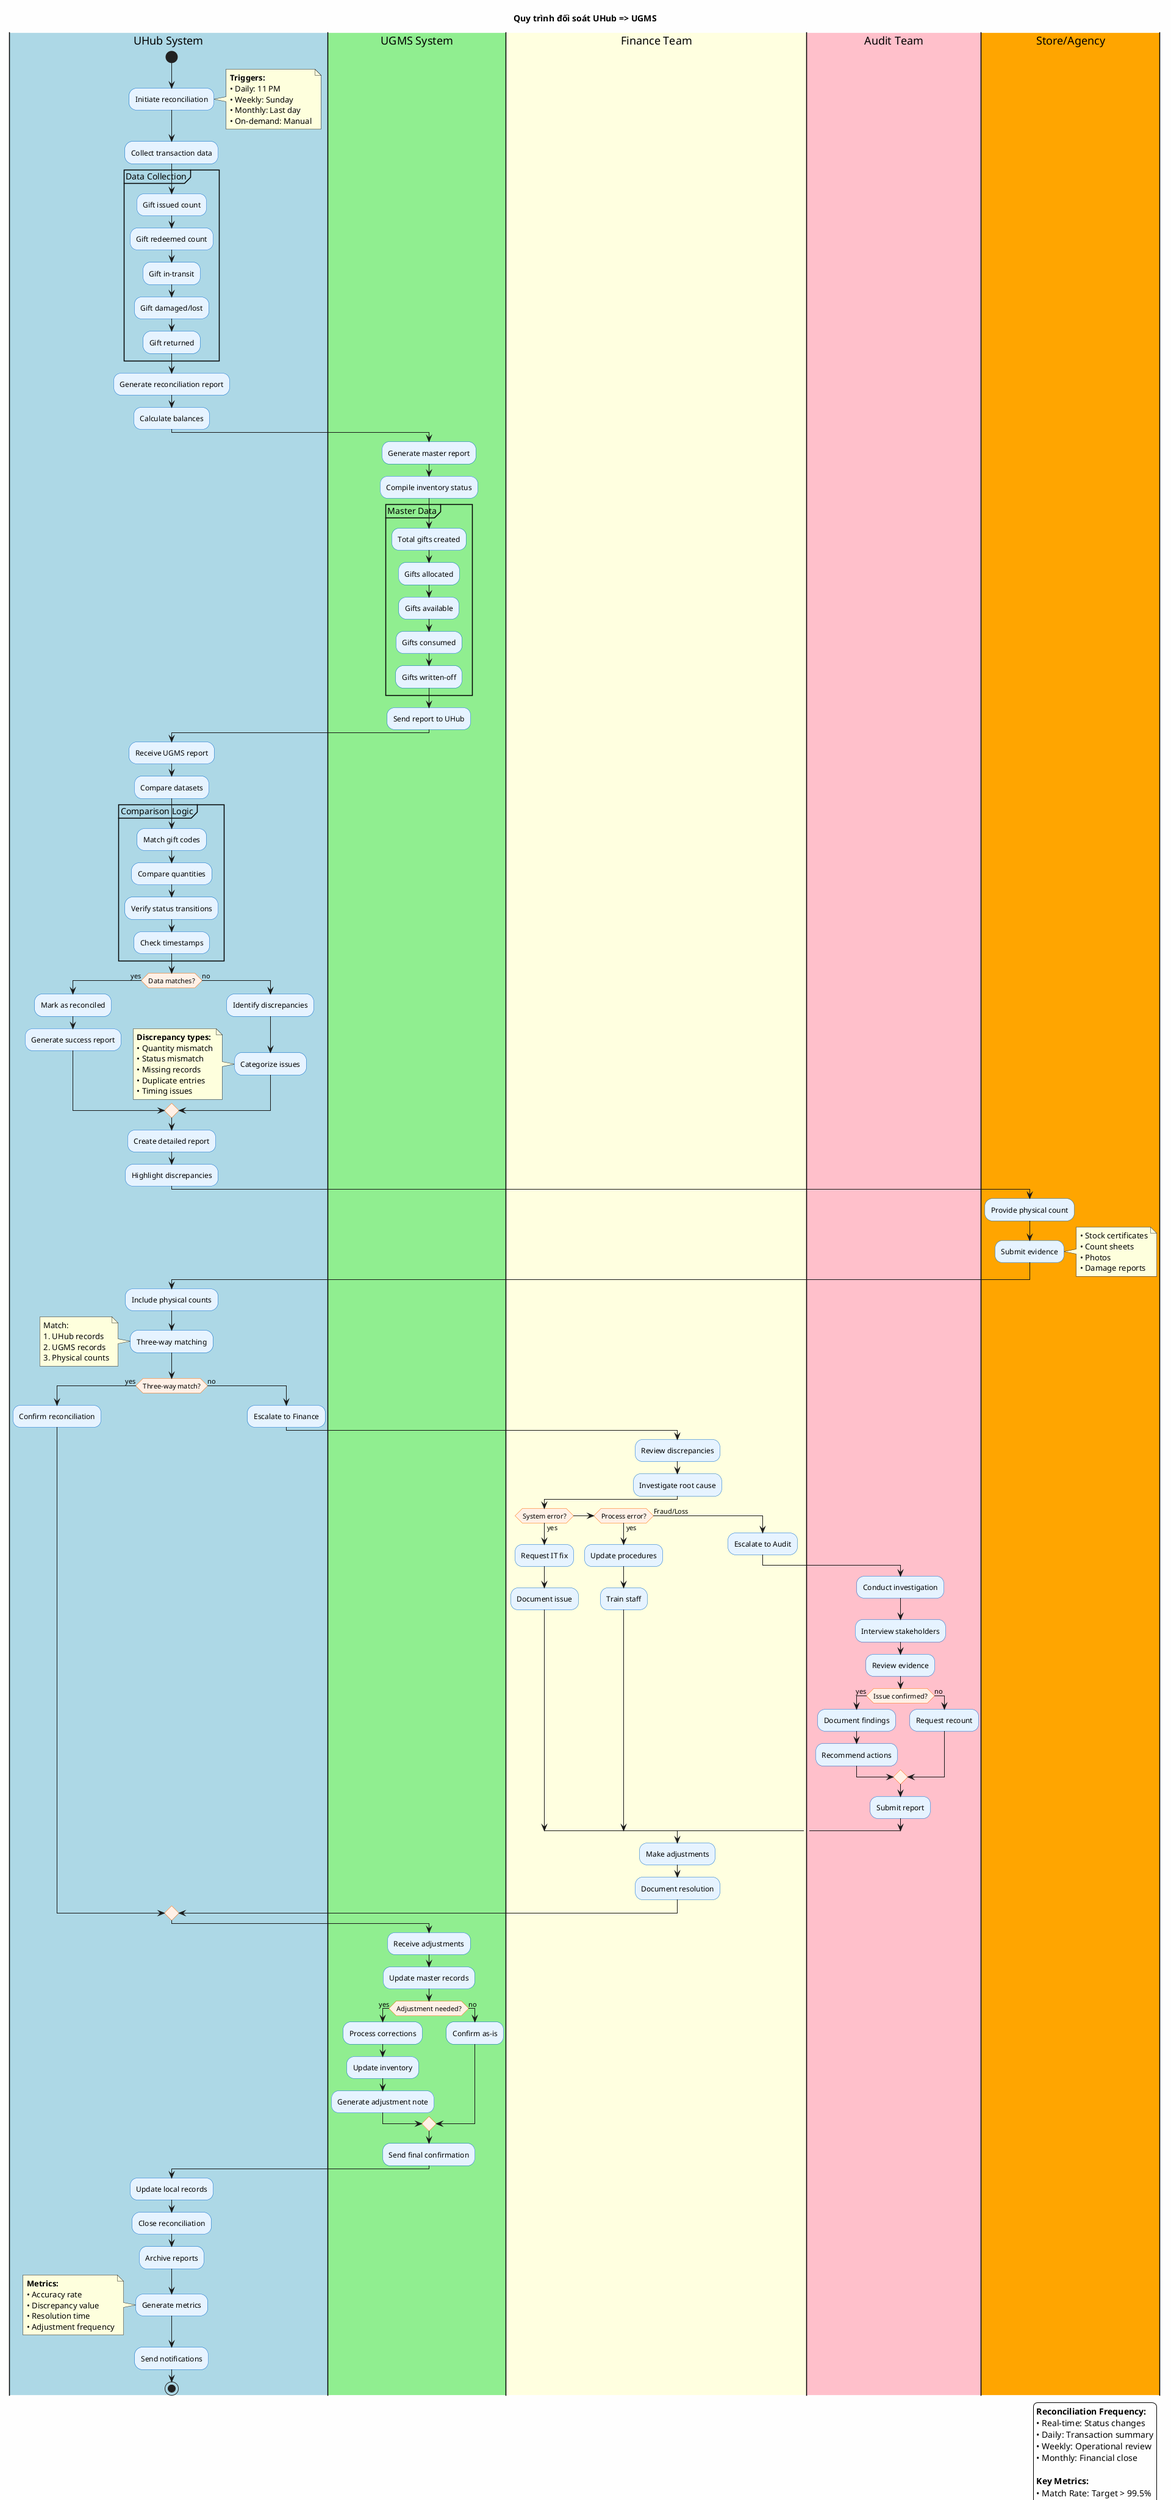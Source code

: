 @startuml Doi_soat_UHub_UGMS
title Quy trình đối soát UHub => UGMS
skinparam backgroundColor #FEFEFE
skinparam activity {
  BackgroundColor #E6F3FF
  BorderColor #0066CC
  DiamondBackgroundColor #FFF0E6
  DiamondBorderColor #FF6600
}

|#LightBlue|UHub System|
|#LightGreen|UGMS System|
|#LightYellow|Finance Team|
|#Pink|Audit Team|
|#Orange|Store/Agency|

|UHub System|
start
:Initiate reconciliation;
note right
  **Triggers:**
  • Daily: 11 PM
  • Weekly: Sunday
  • Monthly: Last day
  • On-demand: Manual
end note

:Collect transaction data;
partition "Data Collection" {
  :Gift issued count;
  :Gift redeemed count;
  :Gift in-transit;
  :Gift damaged/lost;
  :Gift returned;
}

:Generate reconciliation report;
:Calculate balances;

|UGMS System|
:Generate master report;
:Compile inventory status;
partition "Master Data" {
  :Total gifts created;
  :Gifts allocated;
  :Gifts available;
  :Gifts consumed;
  :Gifts written-off;
}

:Send report to UHub;

|UHub System|
:Receive UGMS report;
:Compare datasets;
partition "Comparison Logic" {
  :Match gift codes;
  :Compare quantities;
  :Verify status transitions;
  :Check timestamps;
}

if (Data matches?) then (yes)
  :Mark as reconciled;
  :Generate success report;
else (no)
  :Identify discrepancies;
  :Categorize issues;
  note left
    **Discrepancy types:**
    • Quantity mismatch
    • Status mismatch
    • Missing records
    • Duplicate entries
    • Timing issues
  end note
endif

:Create detailed report;
:Highlight discrepancies;

|Store/Agency|
:Provide physical count;
:Submit evidence;
note right
  • Stock certificates
  • Count sheets
  • Photos
  • Damage reports
end note

|UHub System|
:Include physical counts;
:Three-way matching;
note left
  Match:
  1. UHub records
  2. UGMS records
  3. Physical counts
end note

if (Three-way match?) then (yes)
  :Confirm reconciliation;
else (no)
  :Escalate to Finance;
  
  |Finance Team|
  :Review discrepancies;
  :Investigate root cause;
  if (System error?) then (yes)
    :Request IT fix;
    :Document issue;
  elseif (Process error?) then (yes)
    :Update procedures;
    :Train staff;
  else (Fraud/Loss)
    :Escalate to Audit;
    
    |Audit Team|
    :Conduct investigation;
    :Interview stakeholders;
    :Review evidence;
    if (Issue confirmed?) then (yes)
      :Document findings;
      :Recommend actions;
    else (no)
      :Request recount;
    endif
    :Submit report;
    |Finance Team|
  endif
  
  :Make adjustments;
  :Document resolution;
endif

|UGMS System|
:Receive adjustments;
:Update master records;
if (Adjustment needed?) then (yes)
  :Process corrections;
  :Update inventory;
  :Generate adjustment note;
else (no)
  :Confirm as-is;
endif

:Send final confirmation;

|UHub System|
:Update local records;
:Close reconciliation;
:Archive reports;
:Generate metrics;
note left
  **Metrics:**
  • Accuracy rate
  • Discrepancy value
  • Resolution time
  • Adjustment frequency
end note

:Send notifications;
stop

legend right
  **Reconciliation Frequency:**
  • Real-time: Status changes
  • Daily: Transaction summary
  • Weekly: Operational review
  • Monthly: Financial close
  
  **Key Metrics:**
  • Match Rate: Target > 99.5%
  • Resolution Time: < 48 hours
  • Adjustment Rate: < 0.5%
  
  **Escalation Matrix:**
  • < $1000: Team Lead
  • $1000-5000: Manager
  • $5000-20000: Director
  • > $20000: CFO
  
  **Audit Trail:**
  All reconciliations kept
  for 7 years minimum
endlegend

@enduml
